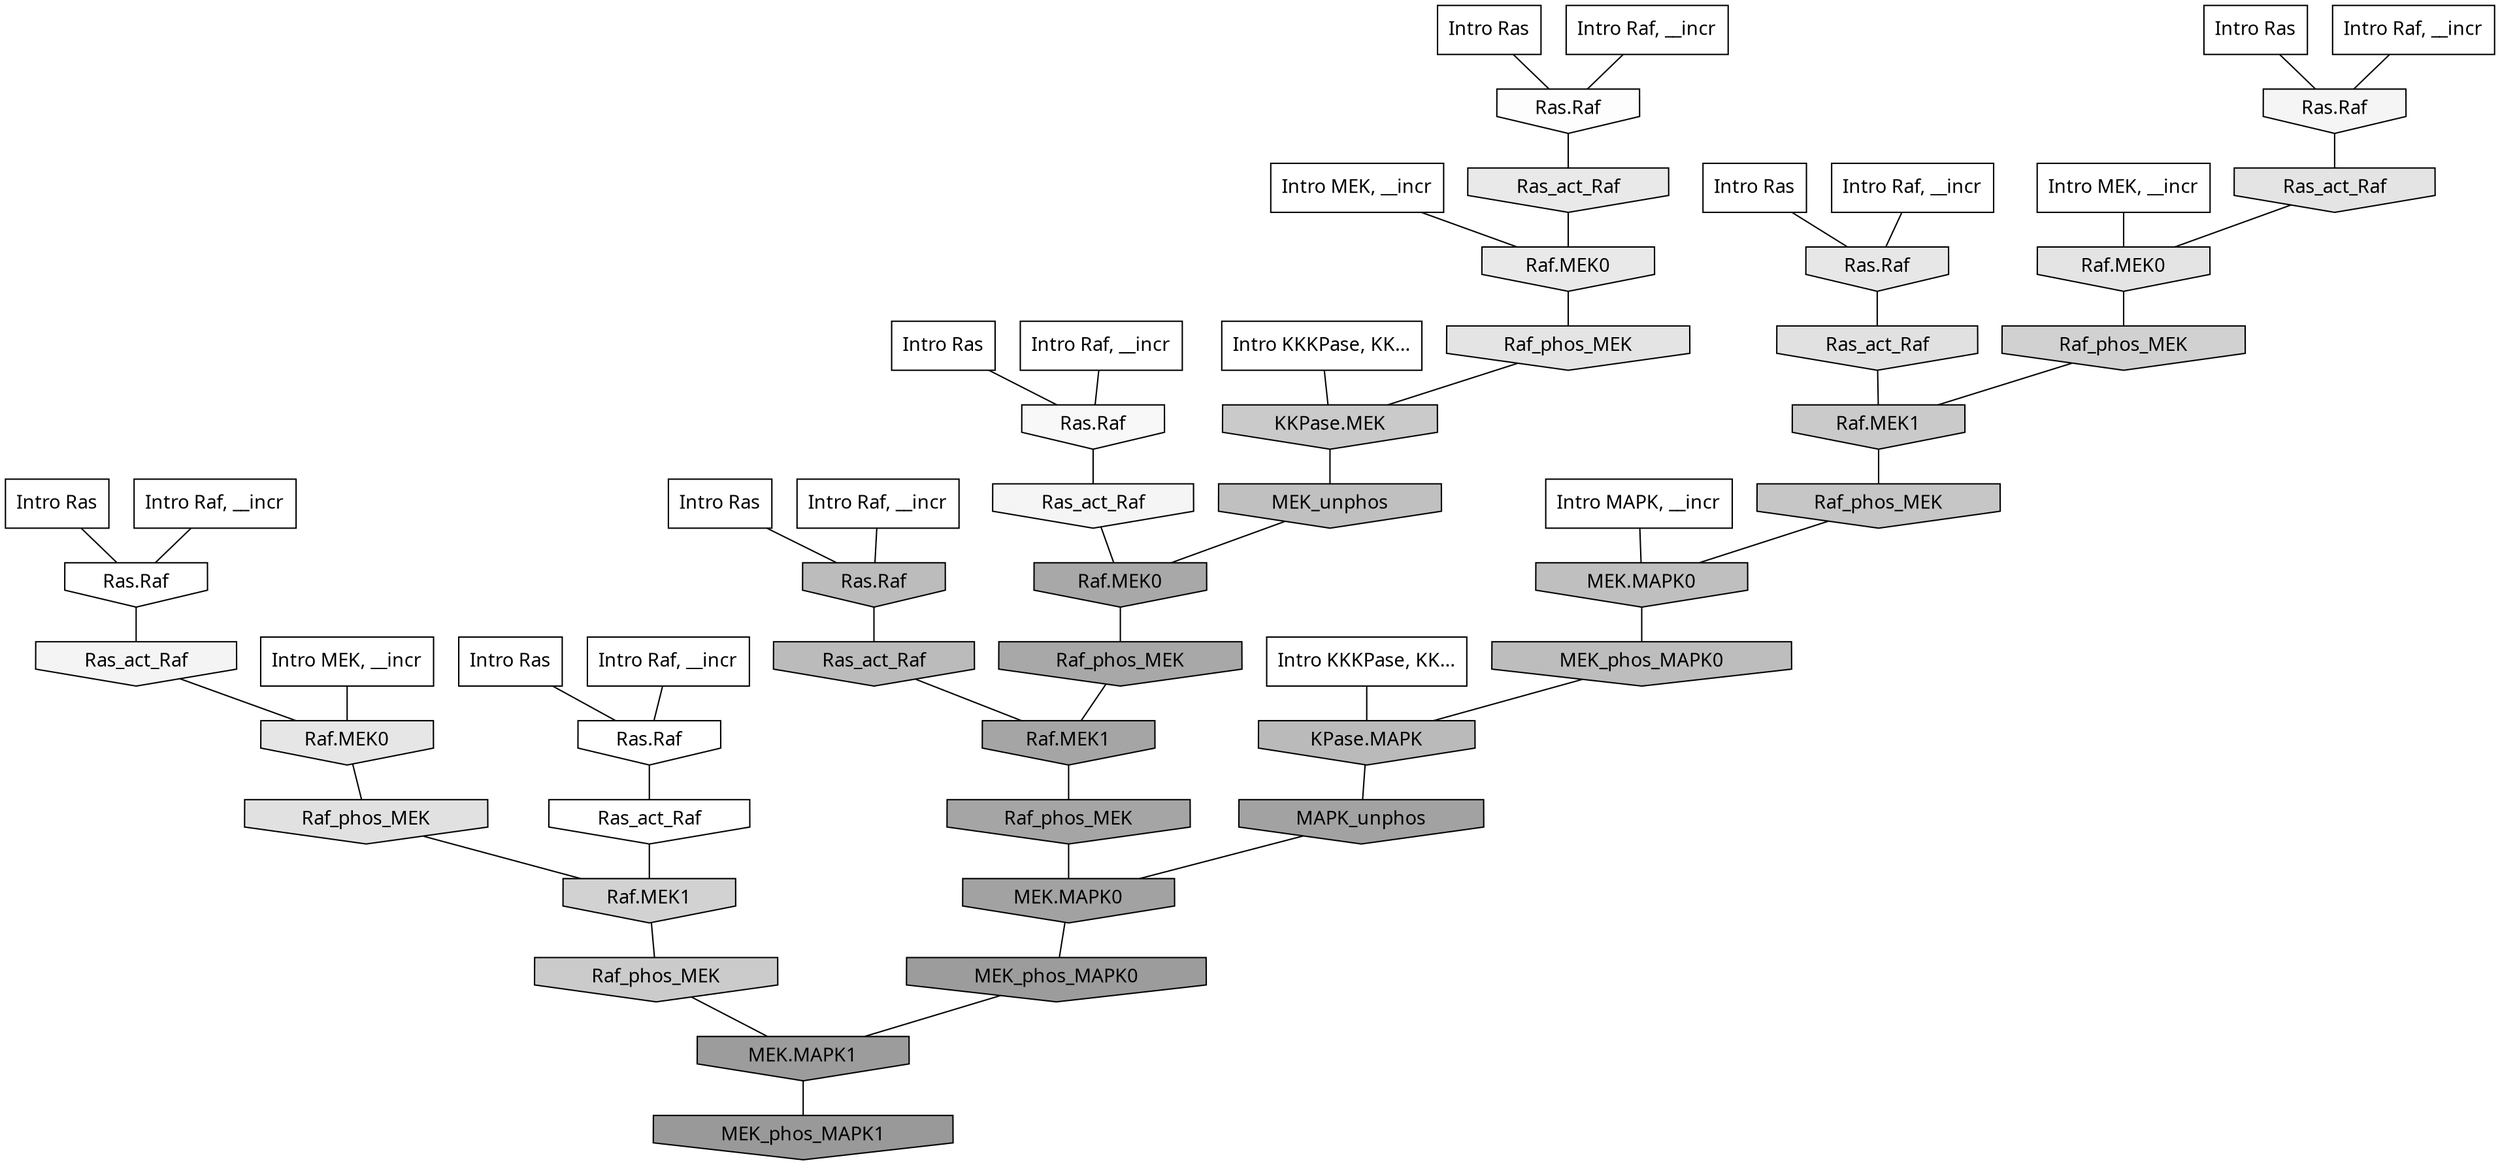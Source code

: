 digraph G{
  rankdir="TB";
  ranksep=0.30;
  node [fontname="CMU Serif"];
  edge [fontname="CMU Serif"];
  
  5 [label="Intro Ras", shape=rectangle, style=filled, fillcolor="0.000 0.000 1.000"]
  
  12 [label="Intro Ras", shape=rectangle, style=filled, fillcolor="0.000 0.000 1.000"]
  
  41 [label="Intro Ras", shape=rectangle, style=filled, fillcolor="0.000 0.000 1.000"]
  
  45 [label="Intro Ras", shape=rectangle, style=filled, fillcolor="0.000 0.000 1.000"]
  
  73 [label="Intro Ras", shape=rectangle, style=filled, fillcolor="0.000 0.000 1.000"]
  
  93 [label="Intro Ras", shape=rectangle, style=filled, fillcolor="0.000 0.000 1.000"]
  
  98 [label="Intro Ras", shape=rectangle, style=filled, fillcolor="0.000 0.000 1.000"]
  
  267 [label="Intro Raf, __incr", shape=rectangle, style=filled, fillcolor="0.000 0.000 1.000"]
  
  449 [label="Intro Raf, __incr", shape=rectangle, style=filled, fillcolor="0.000 0.000 1.000"]
  
  642 [label="Intro Raf, __incr", shape=rectangle, style=filled, fillcolor="0.000 0.000 1.000"]
  
  674 [label="Intro Raf, __incr", shape=rectangle, style=filled, fillcolor="0.000 0.000 1.000"]
  
  824 [label="Intro Raf, __incr", shape=rectangle, style=filled, fillcolor="0.000 0.000 1.000"]
  
  862 [label="Intro Raf, __incr", shape=rectangle, style=filled, fillcolor="0.000 0.000 1.000"]
  
  1002 [label="Intro Raf, __incr", shape=rectangle, style=filled, fillcolor="0.000 0.000 1.000"]
  
  1211 [label="Intro MEK, __incr", shape=rectangle, style=filled, fillcolor="0.000 0.000 1.000"]
  
  1686 [label="Intro MEK, __incr", shape=rectangle, style=filled, fillcolor="0.000 0.000 1.000"]
  
  1981 [label="Intro MEK, __incr", shape=rectangle, style=filled, fillcolor="0.000 0.000 1.000"]
  
  2474 [label="Intro MAPK, __incr", shape=rectangle, style=filled, fillcolor="0.000 0.000 1.000"]
  
  3114 [label="Intro KKKPase, KK...", shape=rectangle, style=filled, fillcolor="0.000 0.000 1.000"]
  
  3145 [label="Intro KKKPase, KK...", shape=rectangle, style=filled, fillcolor="0.000 0.000 1.000"]
  
  3241 [label="Ras.Raf", shape=invhouse, style=filled, fillcolor="0.000 0.000 1.000"]
  
  3301 [label="Ras.Raf", shape=invhouse, style=filled, fillcolor="0.000 0.000 1.000"]
  
  3336 [label="Ras_act_Raf", shape=invhouse, style=filled, fillcolor="0.000 0.000 0.997"]
  
  3387 [label="Ras.Raf", shape=invhouse, style=filled, fillcolor="0.000 0.000 0.990"]
  
  3537 [label="Ras.Raf", shape=invhouse, style=filled, fillcolor="0.000 0.000 0.970"]
  
  3645 [label="Ras_act_Raf", shape=invhouse, style=filled, fillcolor="0.000 0.000 0.958"]
  
  3656 [label="Ras.Raf", shape=invhouse, style=filled, fillcolor="0.000 0.000 0.958"]
  
  3693 [label="Ras_act_Raf", shape=invhouse, style=filled, fillcolor="0.000 0.000 0.954"]
  
  4412 [label="Ras_act_Raf", shape=invhouse, style=filled, fillcolor="0.000 0.000 0.912"]
  
  4414 [label="Raf.MEK0", shape=invhouse, style=filled, fillcolor="0.000 0.000 0.912"]
  
  4542 [label="Ras.Raf", shape=invhouse, style=filled, fillcolor="0.000 0.000 0.904"]
  
  4587 [label="Raf.MEK0", shape=invhouse, style=filled, fillcolor="0.000 0.000 0.901"]
  
  4736 [label="Raf_phos_MEK", shape=invhouse, style=filled, fillcolor="0.000 0.000 0.894"]
  
  4745 [label="Ras_act_Raf", shape=invhouse, style=filled, fillcolor="0.000 0.000 0.894"]
  
  4748 [label="Raf.MEK0", shape=invhouse, style=filled, fillcolor="0.000 0.000 0.894"]
  
  4988 [label="Ras_act_Raf", shape=invhouse, style=filled, fillcolor="0.000 0.000 0.880"]
  
  5016 [label="Raf_phos_MEK", shape=invhouse, style=filled, fillcolor="0.000 0.000 0.879"]
  
  6178 [label="Raf.MEK1", shape=invhouse, style=filled, fillcolor="0.000 0.000 0.824"]
  
  6360 [label="Raf_phos_MEK", shape=invhouse, style=filled, fillcolor="0.000 0.000 0.817"]
  
  7003 [label="Raf_phos_MEK", shape=invhouse, style=filled, fillcolor="0.000 0.000 0.796"]
  
  7193 [label="KKPase.MEK", shape=invhouse, style=filled, fillcolor="0.000 0.000 0.791"]
  
  7220 [label="Raf.MEK1", shape=invhouse, style=filled, fillcolor="0.000 0.000 0.790"]
  
  7711 [label="Raf_phos_MEK", shape=invhouse, style=filled, fillcolor="0.000 0.000 0.777"]
  
  8648 [label="MEK_unphos", shape=invhouse, style=filled, fillcolor="0.000 0.000 0.753"]
  
  8828 [label="MEK.MAPK0", shape=invhouse, style=filled, fillcolor="0.000 0.000 0.747"]
  
  9041 [label="MEK_phos_MAPK0", shape=invhouse, style=filled, fillcolor="0.000 0.000 0.742"]
  
  9338 [label="Ras.Raf", shape=invhouse, style=filled, fillcolor="0.000 0.000 0.736"]
  
  9409 [label="Ras_act_Raf", shape=invhouse, style=filled, fillcolor="0.000 0.000 0.734"]
  
  9667 [label="KPase.MAPK", shape=invhouse, style=filled, fillcolor="0.000 0.000 0.730"]
  
  14422 [label="Raf.MEK0", shape=invhouse, style=filled, fillcolor="0.000 0.000 0.659"]
  
  14585 [label="Raf_phos_MEK", shape=invhouse, style=filled, fillcolor="0.000 0.000 0.657"]
  
  15330 [label="Raf.MEK1", shape=invhouse, style=filled, fillcolor="0.000 0.000 0.647"]
  
  15389 [label="Raf_phos_MEK", shape=invhouse, style=filled, fillcolor="0.000 0.000 0.646"]
  
  16031 [label="MAPK_unphos", shape=invhouse, style=filled, fillcolor="0.000 0.000 0.635"]
  
  16033 [label="MEK.MAPK0", shape=invhouse, style=filled, fillcolor="0.000 0.000 0.635"]
  
  17181 [label="MEK_phos_MAPK0", shape=invhouse, style=filled, fillcolor="0.000 0.000 0.611"]
  
  17182 [label="MEK.MAPK1", shape=invhouse, style=filled, fillcolor="0.000 0.000 0.611"]
  
  17545 [label="MEK_phos_MAPK1", shape=invhouse, style=filled, fillcolor="0.000 0.000 0.600"]
  
  
  17182 -> 17545 [dir=none, color="0.000 0.000 0.000"] 
  17181 -> 17182 [dir=none, color="0.000 0.000 0.000"] 
  16033 -> 17181 [dir=none, color="0.000 0.000 0.000"] 
  16031 -> 16033 [dir=none, color="0.000 0.000 0.000"] 
  15389 -> 16033 [dir=none, color="0.000 0.000 0.000"] 
  15330 -> 15389 [dir=none, color="0.000 0.000 0.000"] 
  14585 -> 15330 [dir=none, color="0.000 0.000 0.000"] 
  14422 -> 14585 [dir=none, color="0.000 0.000 0.000"] 
  9667 -> 16031 [dir=none, color="0.000 0.000 0.000"] 
  9409 -> 15330 [dir=none, color="0.000 0.000 0.000"] 
  9338 -> 9409 [dir=none, color="0.000 0.000 0.000"] 
  9041 -> 9667 [dir=none, color="0.000 0.000 0.000"] 
  8828 -> 9041 [dir=none, color="0.000 0.000 0.000"] 
  8648 -> 14422 [dir=none, color="0.000 0.000 0.000"] 
  7711 -> 8828 [dir=none, color="0.000 0.000 0.000"] 
  7220 -> 7711 [dir=none, color="0.000 0.000 0.000"] 
  7193 -> 8648 [dir=none, color="0.000 0.000 0.000"] 
  7003 -> 17182 [dir=none, color="0.000 0.000 0.000"] 
  6360 -> 7220 [dir=none, color="0.000 0.000 0.000"] 
  6178 -> 7003 [dir=none, color="0.000 0.000 0.000"] 
  5016 -> 6178 [dir=none, color="0.000 0.000 0.000"] 
  4988 -> 7220 [dir=none, color="0.000 0.000 0.000"] 
  4748 -> 6360 [dir=none, color="0.000 0.000 0.000"] 
  4745 -> 4748 [dir=none, color="0.000 0.000 0.000"] 
  4736 -> 7193 [dir=none, color="0.000 0.000 0.000"] 
  4587 -> 5016 [dir=none, color="0.000 0.000 0.000"] 
  4542 -> 4988 [dir=none, color="0.000 0.000 0.000"] 
  4414 -> 4736 [dir=none, color="0.000 0.000 0.000"] 
  4412 -> 4414 [dir=none, color="0.000 0.000 0.000"] 
  3693 -> 4587 [dir=none, color="0.000 0.000 0.000"] 
  3656 -> 4745 [dir=none, color="0.000 0.000 0.000"] 
  3645 -> 14422 [dir=none, color="0.000 0.000 0.000"] 
  3537 -> 3645 [dir=none, color="0.000 0.000 0.000"] 
  3387 -> 4412 [dir=none, color="0.000 0.000 0.000"] 
  3336 -> 6178 [dir=none, color="0.000 0.000 0.000"] 
  3301 -> 3336 [dir=none, color="0.000 0.000 0.000"] 
  3241 -> 3693 [dir=none, color="0.000 0.000 0.000"] 
  3145 -> 9667 [dir=none, color="0.000 0.000 0.000"] 
  3114 -> 7193 [dir=none, color="0.000 0.000 0.000"] 
  2474 -> 8828 [dir=none, color="0.000 0.000 0.000"] 
  1981 -> 4587 [dir=none, color="0.000 0.000 0.000"] 
  1686 -> 4748 [dir=none, color="0.000 0.000 0.000"] 
  1211 -> 4414 [dir=none, color="0.000 0.000 0.000"] 
  1002 -> 3387 [dir=none, color="0.000 0.000 0.000"] 
  862 -> 3241 [dir=none, color="0.000 0.000 0.000"] 
  824 -> 3301 [dir=none, color="0.000 0.000 0.000"] 
  674 -> 3537 [dir=none, color="0.000 0.000 0.000"] 
  642 -> 4542 [dir=none, color="0.000 0.000 0.000"] 
  449 -> 9338 [dir=none, color="0.000 0.000 0.000"] 
  267 -> 3656 [dir=none, color="0.000 0.000 0.000"] 
  98 -> 3387 [dir=none, color="0.000 0.000 0.000"] 
  93 -> 3537 [dir=none, color="0.000 0.000 0.000"] 
  73 -> 3656 [dir=none, color="0.000 0.000 0.000"] 
  45 -> 3241 [dir=none, color="0.000 0.000 0.000"] 
  41 -> 3301 [dir=none, color="0.000 0.000 0.000"] 
  12 -> 4542 [dir=none, color="0.000 0.000 0.000"] 
  5 -> 9338 [dir=none, color="0.000 0.000 0.000"] 
  
  }
